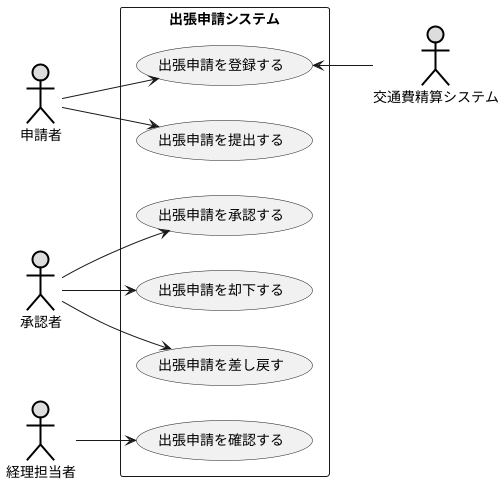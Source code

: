 @startuml 演習2-1
    left to right direction
    actor 申請者#DDDDDD;line:black;line.bold;
    actor 承認者#DDDDDD;line:black;line.bold;
    actor 経理担当者#DDDDDD;line:black;line.bold;
    actor 交通費精算システム#DDDDDD;line:black;line.bold;
    rectangle 出張申請システム{
        usecase (出張申請を登録する) as text1
        usecase (出張申請を提出する) as text2
        usecase (出張申請を承認する) as text3
        usecase (出張申請を却下する) as text4
        usecase (出張申請を差し戻す) as text5
        usecase (出張申請を確認する) as text6
    }
    申請者-->text1
    申請者-->text2
    承認者-->text3
    承認者-->text4
    承認者-->text5
    経理担当者-->text6
    text1<--交通費精算システム
@enduml


    